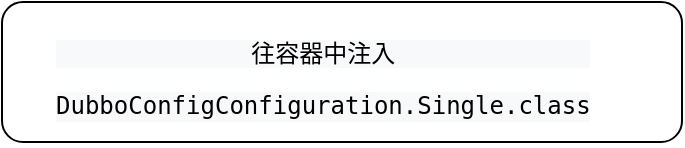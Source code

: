 <mxfile version="14.7.8" type="github">
  <diagram id="kDJYZBq6efAjz9YTaLig" name="Page-1">
    <mxGraphModel dx="946" dy="536" grid="1" gridSize="10" guides="1" tooltips="1" connect="1" arrows="1" fold="1" page="1" pageScale="1" pageWidth="827" pageHeight="1169" math="0" shadow="0">
      <root>
        <mxCell id="0" />
        <mxCell id="1" parent="0" />
        <mxCell id="yNyOrCnBwZ_fp24aBwio-2" value="" style="rounded=1;whiteSpace=wrap;html=1;" vertex="1" parent="1">
          <mxGeometry x="70" y="140" width="340" height="70" as="geometry" />
        </mxCell>
        <mxCell id="yNyOrCnBwZ_fp24aBwio-1" value="&lt;pre style=&quot;color: rgb(0 , 0 , 0) ; font-size: 12px ; font-style: normal ; font-weight: 400 ; letter-spacing: normal ; text-align: center ; text-indent: 0px ; text-transform: none ; word-spacing: 0px ; background-color: rgb(248 , 249 , 250)&quot;&gt;往容器中注入&lt;/pre&gt;&lt;pre style=&quot;color: rgb(0 , 0 , 0) ; font-size: 12px ; font-style: normal ; font-weight: 400 ; letter-spacing: normal ; text-align: center ; text-indent: 0px ; text-transform: none ; word-spacing: 0px ; background-color: rgb(248 , 249 , 250)&quot;&gt;DubboConfigConfiguration.Single.class&lt;/pre&gt;" style="text;whiteSpace=wrap;html=1;" vertex="1" parent="1">
          <mxGeometry x="95" y="140" width="290" height="50" as="geometry" />
        </mxCell>
      </root>
    </mxGraphModel>
  </diagram>
</mxfile>
